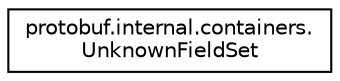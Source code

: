 digraph "Graphical Class Hierarchy"
{
 // LATEX_PDF_SIZE
  edge [fontname="Helvetica",fontsize="10",labelfontname="Helvetica",labelfontsize="10"];
  node [fontname="Helvetica",fontsize="10",shape=record];
  rankdir="LR";
  Node0 [label="protobuf.internal.containers.\lUnknownFieldSet",height=0.2,width=0.4,color="black", fillcolor="white", style="filled",URL="$classprotobuf_1_1internal_1_1containers_1_1UnknownFieldSet.html",tooltip=" "];
}
